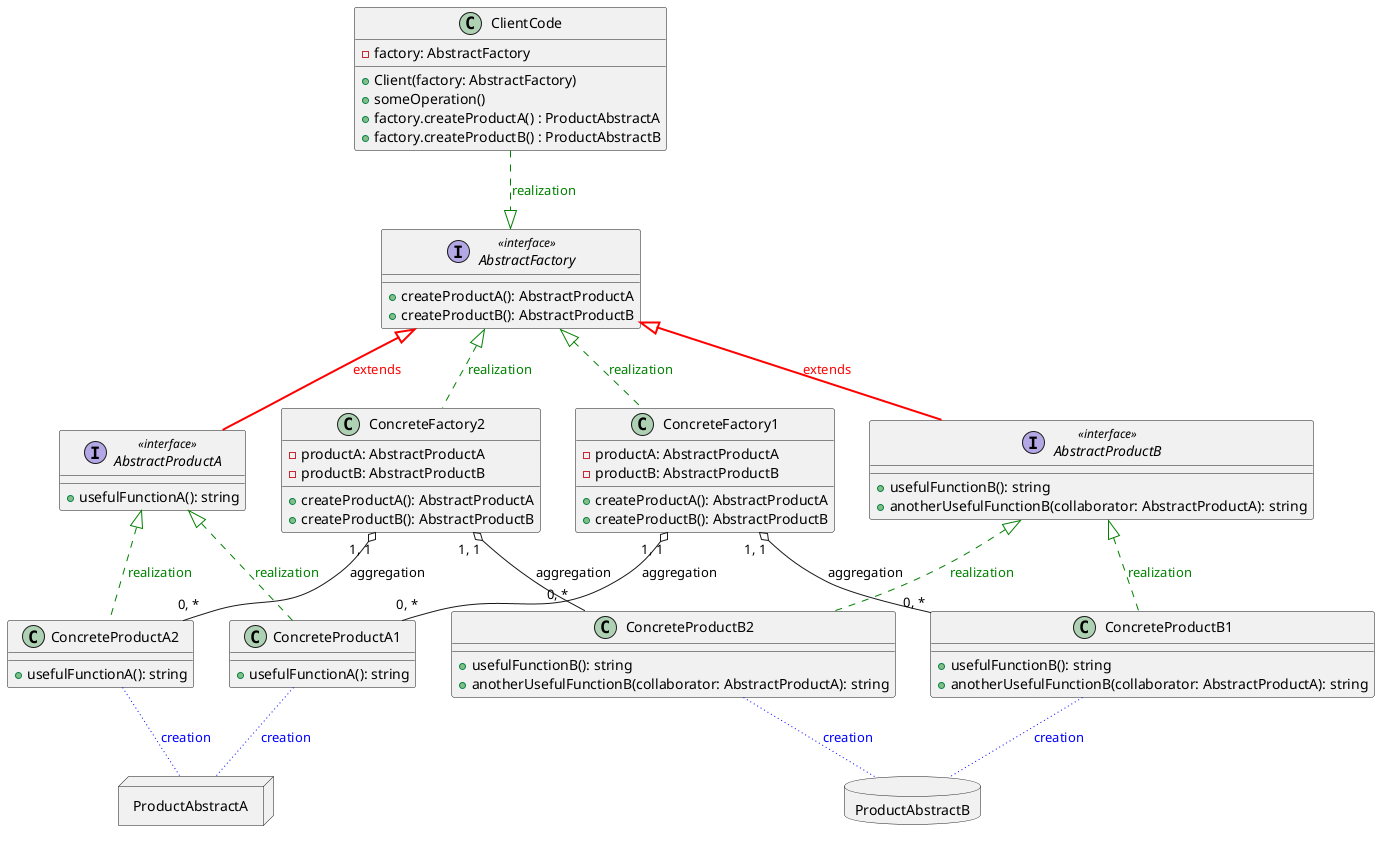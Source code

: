 @startuml af
skinparam interface {
BackgroundColor <<interface>> Tomato
}

' O código cliente funciona com fábricas e produtos apenas por meio de resumo
' tipos: AbstractFactory e AbstractProduct. Isso permite que você passe por
' qualquer fábrica ou subclasse do produto para o código do cliente sem
' quebrá-lo.

  class ClientCode {
    -factory: AbstractFactory
    +Client(factory: AbstractFactory)
    +someOperation()
    +factory.createProductA() : ProductAbstractA
    +factory.createProductB() : ProductAbstractB

  '   console.log(ProductAbstractB.usefulFunctionB());
  '   console.log(ProductAbstractB.anotherUsefulFunctionB(ProductAbstractA));
  }

' A interface Abstract Factory declara um conjunto de métodos que retornam
' diferentes produtos abstratos. Esses produtos são chamados de família e são
' relacionado por um tema ou conceito de alto nível. Produtos de uma família
' geralmente são capazes de colaborar entre si. Uma família de produtos pode
' ter vários variantes, mas os produtos de uma variante são incompatíveis com
' os produtos de outro.

  interface AbstractFactory <<interface>> {
    +createProductA(): AbstractProductA
    +createProductB(): AbstractProductB
  }
  
' As fábricas concretas produzem uma família de produtos que pertencem a um
' único variante. A fábrica garante que os produtos resultantes são 
' compatíveis. Note que as assinaturas dos métodos da Fábrica concreta retornam
' um produto abstrato, enquanto dentro do método um produto concreto é
' instanciado.

  class ConcreteFactory1{
    -productA: AbstractProductA
    -productB: AbstractProductB
    +createProductA(): AbstractProductA
    +createProductB(): AbstractProductB
  }

' Cada Fábrica de Concreto possui uma variante de produto correspondente.

  class ConcreteFactory2{
    -productA: AbstractProductA
    -productB: AbstractProductB
    +createProductA(): AbstractProductA
    +createProductB(): AbstractProductB
  }

' Cada produto distinto de uma família de produtos deve ter uma interface  básica. Todos
' variantes do produto devem implementar esta interface .

  interface AbstractProductA <<interface>> {
    +usefulFunctionA(): string
  }

' Esses produtos de concreto são criados por fábricas de concreto correspondentes.

  class ConcreteProductA1{
    +usefulFunctionA(): string
  }

  class ConcreteProductA2{
    +usefulFunctionA(): string
  }

  interface AbstractProductB <<interface>> {
    +usefulFunctionB(): string
    +anotherUsefulFunctionB(collaborator: AbstractProductA): string
  }

' Esta é a interface básica <<interface>>  de outro produto. Todos os produtos podem interagir
' entre si, mas a interação adequada só é possível entre produtos de
' a mesma variante concreta.

  class ConcreteProductB1{

    ' O produto B é capaz de fazer suas próprias coisas ...
    +usefulFunctionB(): string
    ' ... mas também pode colaborar com o ProdutoA.
    '
    ' A Abstract Factory certifica-se de que todos os produtos que cria são da
    ' mesma variante e, portanto, compatível.
    +anotherUsefulFunctionB(collaborator: AbstractProductA): string
  }

' Esses produtos concretos são criados por fábricas concretas
' correspondentes.

  class ConcreteProductB2{
    +usefulFunctionB(): string
    ' A variante, Produto B2, só funciona corretamente com a variante,
    ' Produto A2. No entanto, ele aceita qualquer instância de AbstractProductA
    ' como um argumento.
    +anotherUsefulFunctionB(collaborator: AbstractProductA): string
  }

  package ProductAbstractA <<Node>> {
  }

  package ProductAbstractB <<Database>> {
  }

  ClientCode ..|> AbstractFactory #green;line.dashed;text:green : realization

  AbstractFactory <|.. ConcreteFactory1  #green;line.dashed;text:green : realization
  AbstractFactory <|.. ConcreteFactory2  #green;line.dashed;text:green : realization

  ConcreteFactory1 "1, 1" o-- "0, *" ConcreteProductA1  : aggregation
  ConcreteFactory1 "1, 1" o-- "0, *" ConcreteProductB1  : aggregation
  ConcreteFactory2 "1, 1" o-- "0, *" ConcreteProductA2  : aggregation
  ConcreteFactory2 "1, 1" o-- "0, *" ConcreteProductB2  : aggregation

  AbstractProductA <|.. ConcreteProductA1 #green;line.dashed;text:green : realization
  AbstractProductB <|.. ConcreteProductB1 #green;line.dashed;text:green : realization
  AbstractProductA <|.. ConcreteProductA2 #green;line.dashed;text:green : realization
  AbstractProductB <|.. ConcreteProductB2 #green;line.dashed;text:green : realization

  AbstractFactory <|-- AbstractProductA #line:red;line.bold;text:red : extends
  AbstractFactory <|-- AbstractProductB #line:red;line.bold;text:red : extends

  ConcreteProductA1 -- ProductAbstractA #blue;line.dotted;text:blue : creation
  ConcreteProductA2 -- ProductAbstractA #blue;line.dotted;text:blue : creation
  ConcreteProductB1 -- ProductAbstractB #blue;line.dotted;text:blue : creation
  ConcreteProductB2 -- ProductAbstractB #blue;line.dotted;text:blue : creation

@enduml